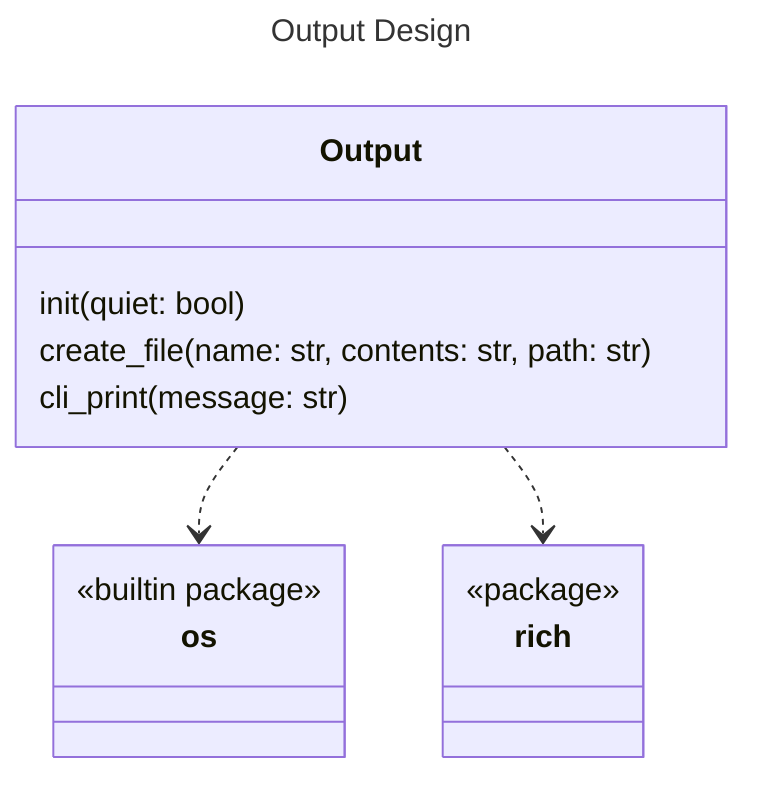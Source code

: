 ---
title: Output Design
---
classDiagram
    class Output {
        init(quiet: bool)
        create_file(name: str, contents: str, path: str)
        cli_print(message: str)
    }

    class os {
        <<builtin package>>
    }

    class rich {
        <<package>>
    }

    Output ..> os
    Output ..> rich